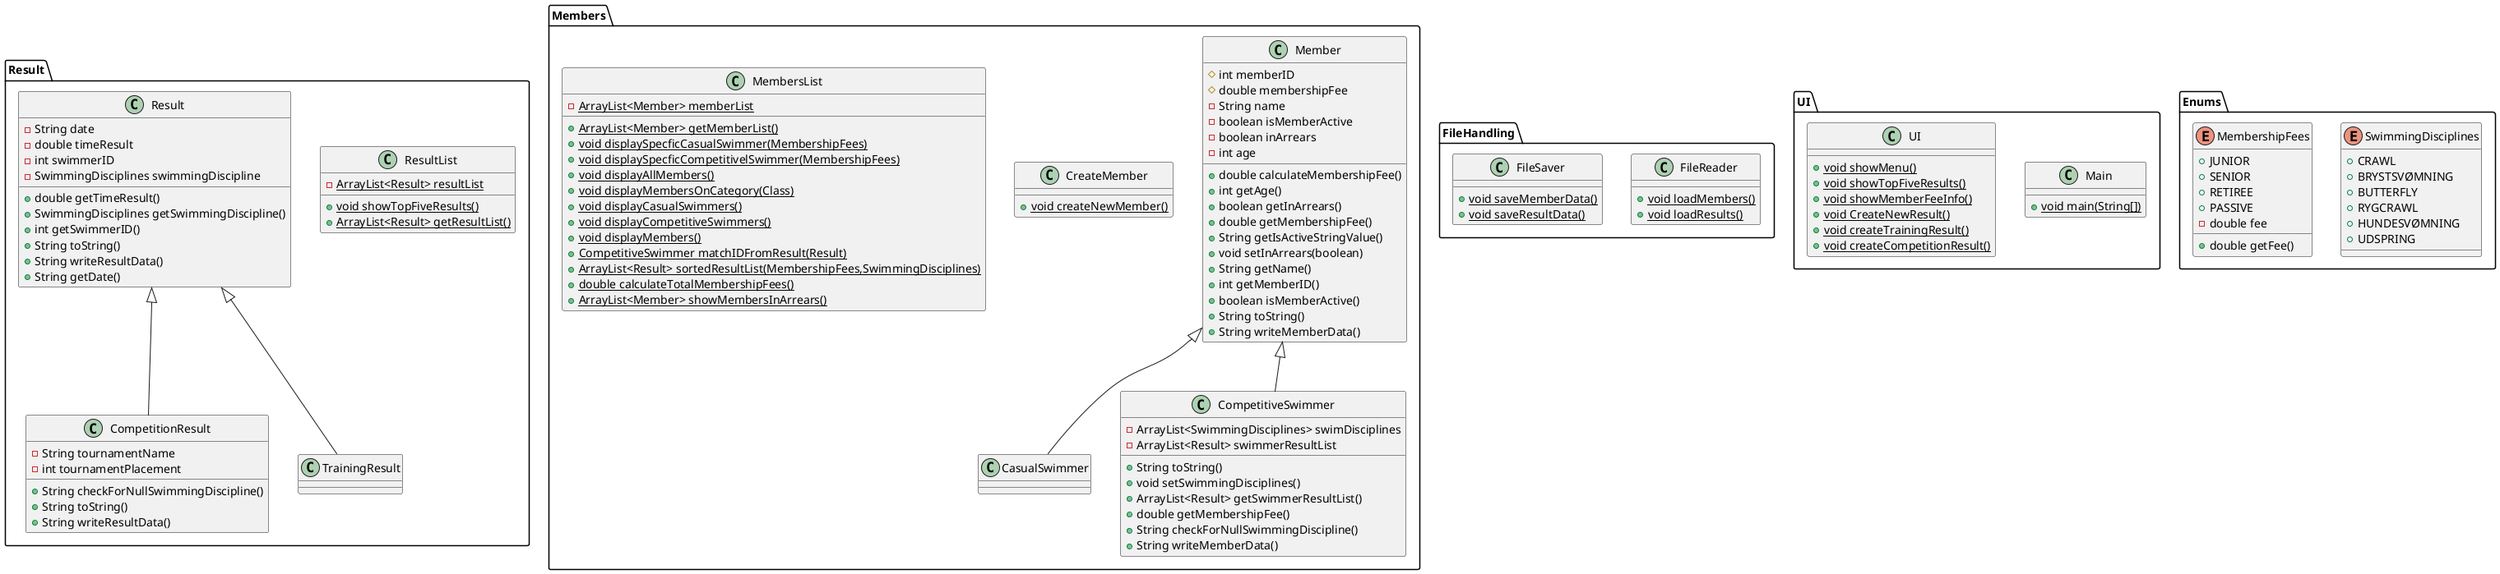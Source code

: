 @startuml
class Result.CompetitionResult {
- String tournamentName
- int tournamentPlacement
+ String checkForNullSwimmingDiscipline()
+ String toString()
+ String writeResultData()
}


class Members.CasualSwimmer {
}
class FileHandling.FileReader {
+ {static} void loadMembers()
+ {static} void loadResults()
}

class Result.ResultList {
- {static} ArrayList<Result> resultList
+ {static} void showTopFiveResults()
+ {static} ArrayList<Result> getResultList()
}


class UI.Main {
+ {static} void main(String[])
}

class FileHandling.FileSaver {
+ {static} void saveMemberData()
+ {static} void saveResultData()
}

enum Enums.SwimmingDisciplines {
+  CRAWL
+  BRYSTSVØMNING
+  BUTTERFLY
+  RYGCRAWL
+  HUNDESVØMNING
+  UDSPRING
}

class Members.Member {
# int memberID
# double membershipFee
- String name
- boolean isMemberActive
- boolean inArrears
- int age
+ double calculateMembershipFee()
+ int getAge()
+ boolean getInArrears()
+ double getMembershipFee()
+ String getIsActiveStringValue()
+ void setInArrears(boolean)
+ String getName()
+ int getMemberID()
+ boolean isMemberActive()
+ String toString()
+ String writeMemberData()
}


class Result.Result {
- String date
- double timeResult
- int swimmerID
- SwimmingDisciplines swimmingDiscipline
+ double getTimeResult()
+ SwimmingDisciplines getSwimmingDiscipline()
+ int getSwimmerID()
+ String toString()
+ String writeResultData()
+ String getDate()
}


class Result.TrainingResult {
}
class Members.CreateMember {
+ {static} void createNewMember()
}

class Members.MembersList {
- {static} ArrayList<Member> memberList
+ {static} ArrayList<Member> getMemberList()
+ {static} void displaySpecficCasualSwimmer(MembershipFees)
+ {static} void displaySpecficCompetitivelSwimmer(MembershipFees)
+ {static} void displayAllMembers()
+ {static} void displayMembersOnCategory(Class)
+ {static} void displayCasualSwimmers()
+ {static} void displayCompetitiveSwimmers()
+ {static} void displayMembers()
+ {static} CompetitiveSwimmer matchIDFromResult(Result)
+ {static} ArrayList<Result> sortedResultList(MembershipFees,SwimmingDisciplines)
+ {static} double calculateTotalMembershipFees()
+ {static} ArrayList<Member> showMembersInArrears()
}


enum Enums.MembershipFees {
+  JUNIOR
+  SENIOR
+  RETIREE
+  PASSIVE
- double fee
+ double getFee()
}


class UI.UI {
+ {static} void showMenu()
+ {static} void showTopFiveResults()
+ {static} void showMemberFeeInfo()
+ {static} void CreateNewResult()
+ {static} void createTrainingResult()
+ {static} void createCompetitionResult()
}

class Members.CompetitiveSwimmer {
- ArrayList<SwimmingDisciplines> swimDisciplines
- ArrayList<Result> swimmerResultList
+ String toString()
+ void setSwimmingDisciplines()
+ ArrayList<Result> getSwimmerResultList()
+ double getMembershipFee()
+ String checkForNullSwimmingDiscipline()
+ String writeMemberData()
}




Result.Result <|-- Result.CompetitionResult
Members.Member <|-- Members.CasualSwimmer
Result.Result <|-- Result.TrainingResult
Members.Member <|-- Members.CompetitiveSwimmer
@enduml